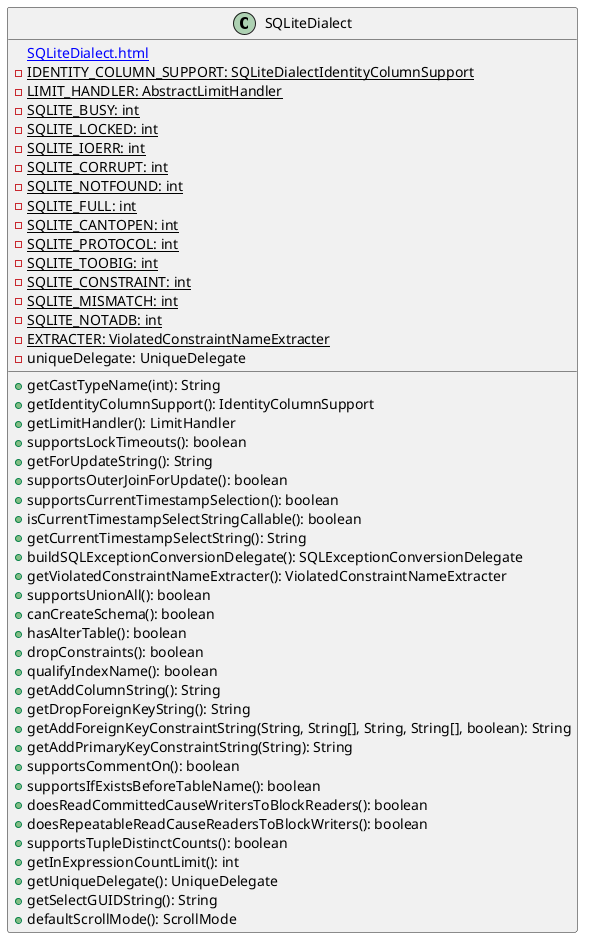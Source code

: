 @startuml

    class SQLiteDialect {
        [[SQLiteDialect.html]]
        {static} -IDENTITY_COLUMN_SUPPORT: SQLiteDialectIdentityColumnSupport
        {static} -LIMIT_HANDLER: AbstractLimitHandler
        {static} -SQLITE_BUSY: int
        {static} -SQLITE_LOCKED: int
        {static} -SQLITE_IOERR: int
        {static} -SQLITE_CORRUPT: int
        {static} -SQLITE_NOTFOUND: int
        {static} -SQLITE_FULL: int
        {static} -SQLITE_CANTOPEN: int
        {static} -SQLITE_PROTOCOL: int
        {static} -SQLITE_TOOBIG: int
        {static} -SQLITE_CONSTRAINT: int
        {static} -SQLITE_MISMATCH: int
        {static} -SQLITE_NOTADB: int
        {static} -EXTRACTER: ViolatedConstraintNameExtracter
        -uniqueDelegate: UniqueDelegate
        +getCastTypeName(int): String
        +getIdentityColumnSupport(): IdentityColumnSupport
        +getLimitHandler(): LimitHandler
        +supportsLockTimeouts(): boolean
        +getForUpdateString(): String
        +supportsOuterJoinForUpdate(): boolean
        +supportsCurrentTimestampSelection(): boolean
        +isCurrentTimestampSelectStringCallable(): boolean
        +getCurrentTimestampSelectString(): String
        +buildSQLExceptionConversionDelegate(): SQLExceptionConversionDelegate
        +getViolatedConstraintNameExtracter(): ViolatedConstraintNameExtracter
        +supportsUnionAll(): boolean
        +canCreateSchema(): boolean
        +hasAlterTable(): boolean
        +dropConstraints(): boolean
        +qualifyIndexName(): boolean
        +getAddColumnString(): String
        +getDropForeignKeyString(): String
        +getAddForeignKeyConstraintString(String, String[], String, String[], boolean): String
        +getAddPrimaryKeyConstraintString(String): String
        +supportsCommentOn(): boolean
        +supportsIfExistsBeforeTableName(): boolean
        +doesReadCommittedCauseWritersToBlockReaders(): boolean
        +doesRepeatableReadCauseReadersToBlockWriters(): boolean
        +supportsTupleDistinctCounts(): boolean
        +getInExpressionCountLimit(): int
        +getUniqueDelegate(): UniqueDelegate
        +getSelectGUIDString(): String
        +defaultScrollMode(): ScrollMode
    }

@enduml
